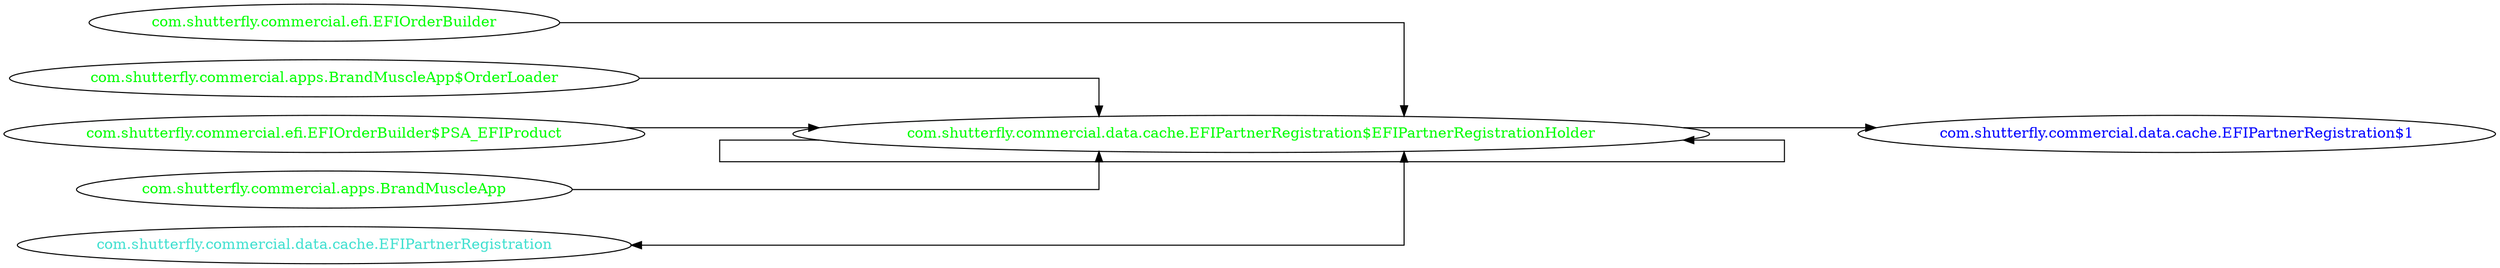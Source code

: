 digraph dependencyGraph {
 concentrate=true;
 ranksep="2.0";
 rankdir="LR"; 
 splines="ortho";
"com.shutterfly.commercial.data.cache.EFIPartnerRegistration$EFIPartnerRegistrationHolder" [fontcolor="red"];
"com.shutterfly.commercial.data.cache.EFIPartnerRegistration$1" [ fontcolor="blue" ];
"com.shutterfly.commercial.data.cache.EFIPartnerRegistration$EFIPartnerRegistrationHolder"->"com.shutterfly.commercial.data.cache.EFIPartnerRegistration$1";
"com.shutterfly.commercial.data.cache.EFIPartnerRegistration$EFIPartnerRegistrationHolder" [ fontcolor="green" ];
"com.shutterfly.commercial.data.cache.EFIPartnerRegistration$EFIPartnerRegistrationHolder"->"com.shutterfly.commercial.data.cache.EFIPartnerRegistration$EFIPartnerRegistrationHolder";
"com.shutterfly.commercial.efi.EFIOrderBuilder" [ fontcolor="green" ];
"com.shutterfly.commercial.efi.EFIOrderBuilder"->"com.shutterfly.commercial.data.cache.EFIPartnerRegistration$EFIPartnerRegistrationHolder";
"com.shutterfly.commercial.apps.BrandMuscleApp$OrderLoader" [ fontcolor="green" ];
"com.shutterfly.commercial.apps.BrandMuscleApp$OrderLoader"->"com.shutterfly.commercial.data.cache.EFIPartnerRegistration$EFIPartnerRegistrationHolder";
"com.shutterfly.commercial.efi.EFIOrderBuilder$PSA_EFIProduct" [ fontcolor="green" ];
"com.shutterfly.commercial.efi.EFIOrderBuilder$PSA_EFIProduct"->"com.shutterfly.commercial.data.cache.EFIPartnerRegistration$EFIPartnerRegistrationHolder";
"com.shutterfly.commercial.apps.BrandMuscleApp" [ fontcolor="green" ];
"com.shutterfly.commercial.apps.BrandMuscleApp"->"com.shutterfly.commercial.data.cache.EFIPartnerRegistration$EFIPartnerRegistrationHolder";
"com.shutterfly.commercial.data.cache.EFIPartnerRegistration" [ fontcolor="turquoise" ];
"com.shutterfly.commercial.data.cache.EFIPartnerRegistration"->"com.shutterfly.commercial.data.cache.EFIPartnerRegistration$EFIPartnerRegistrationHolder" [dir=both];
}
